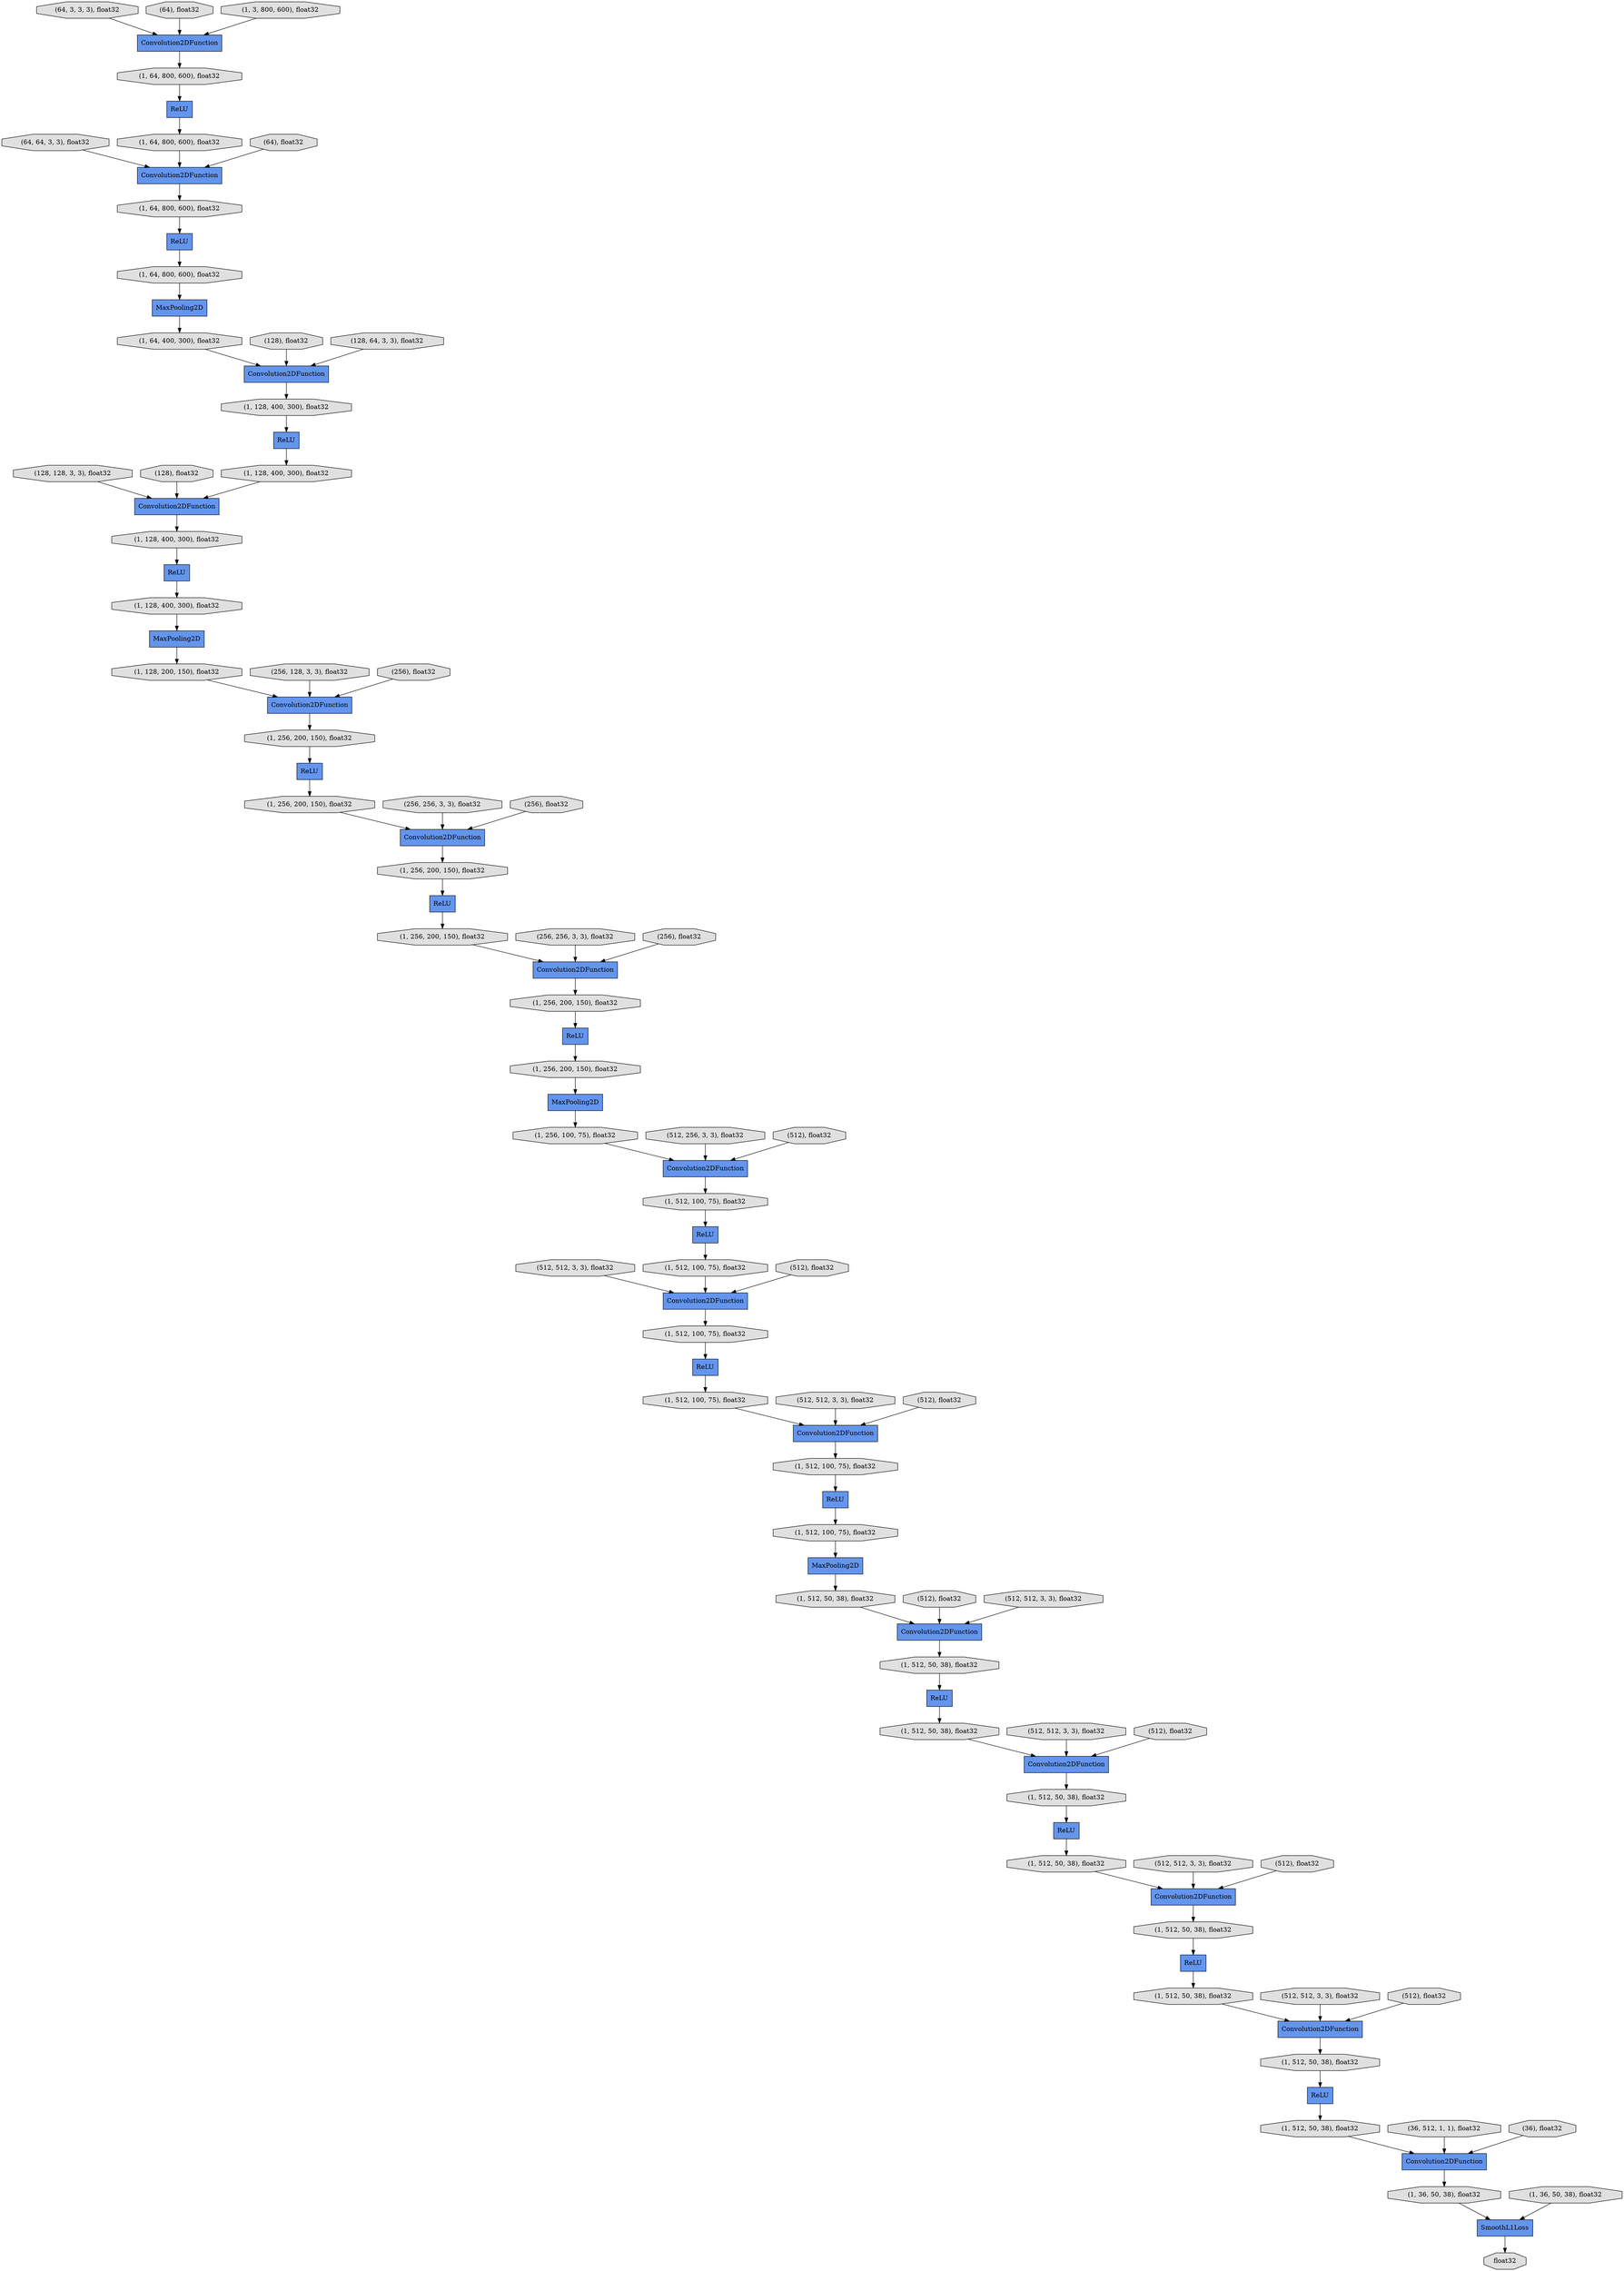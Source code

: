 digraph graphname{rankdir=TB;139751928815760 [shape="octagon",style="filled",fillcolor="#E0E0E0",label="(512, 512, 3, 3), float32"];139751840628944 [shape="octagon",style="filled",fillcolor="#E0E0E0",label="(1, 512, 50, 38), float32"];139751848434384 [shape="octagon",style="filled",fillcolor="#E0E0E0",label="(1, 64, 800, 600), float32"];139751840629008 [shape="record",style="filled",fillcolor="#6495ED",label="Convolution2DFunction"];139751848526160 [shape="record",style="filled",fillcolor="#6495ED",label="Convolution2DFunction"];139751928771984 [shape="octagon",style="filled",fillcolor="#E0E0E0",label="(64, 3, 3, 3), float32"];139751928816080 [shape="octagon",style="filled",fillcolor="#E0E0E0",label="(512, 512, 3, 3), float32"];139751840629264 [shape="record",style="filled",fillcolor="#6495ED",label="Convolution2DFunction"];139751928816208 [shape="octagon",style="filled",fillcolor="#E0E0E0",label="(512), float32"];139751928816272 [shape="record",style="filled",fillcolor="#6495ED",label="MaxPooling2D"];139751840629584 [shape="octagon",style="filled",fillcolor="#E0E0E0",label="(1, 512, 50, 38), float32"];139751840629648 [shape="octagon",style="filled",fillcolor="#E0E0E0",label="(1, 512, 50, 38), float32"];139751928816592 [shape="octagon",style="filled",fillcolor="#E0E0E0",label="(512), float32"];139751929011024 [shape="octagon",style="filled",fillcolor="#E0E0E0",label="(1, 256, 100, 75), float32"];139751840629776 [shape="record",style="filled",fillcolor="#6495ED",label="ReLU"];139751840629840 [shape="octagon",style="filled",fillcolor="#E0E0E0",label="(1, 512, 50, 38), float32"];139751928817168 [shape="record",style="filled",fillcolor="#6495ED",label="ReLU"];139751928816784 [shape="octagon",style="filled",fillcolor="#E0E0E0",label="(512, 512, 3, 3), float32"];139751928816848 [shape="record",style="filled",fillcolor="#6495ED",label="ReLU"];139751928815824 [shape="record",style="filled",fillcolor="#6495ED",label="ReLU"];139751928816912 [shape="octagon",style="filled",fillcolor="#E0E0E0",label="(512), float32"];139751840630096 [shape="octagon",style="filled",fillcolor="#E0E0E0",label="(1, 512, 50, 38), float32"];139751840630160 [shape="octagon",style="filled",fillcolor="#E0E0E0",label="(1, 512, 50, 38), float32"];139751928817104 [shape="octagon",style="filled",fillcolor="#E0E0E0",label="(512, 512, 3, 3), float32"];139751928817232 [shape="octagon",style="filled",fillcolor="#E0E0E0",label="(512), float32"];139751848527376 [shape="octagon",style="filled",fillcolor="#E0E0E0",label="(1, 512, 100, 75), float32"];139751848527440 [shape="octagon",style="filled",fillcolor="#E0E0E0",label="(1, 512, 50, 38), float32"];139751848526096 [shape="octagon",style="filled",fillcolor="#E0E0E0",label="(1, 512, 100, 75), float32"];139751848527568 [shape="record",style="filled",fillcolor="#6495ED",label="Convolution2DFunction"];139751840630544 [shape="record",style="filled",fillcolor="#6495ED",label="Convolution2DFunction"];139751928817488 [shape="octagon",style="filled",fillcolor="#E0E0E0",label="(512, 512, 3, 3), float32"];139751928817616 [shape="octagon",style="filled",fillcolor="#E0E0E0",label="(512), float32"];139751840630928 [shape="octagon",style="filled",fillcolor="#E0E0E0",label="(1, 36, 50, 38), float32"];139751928772304 [shape="octagon",style="filled",fillcolor="#E0E0E0",label="(64, 64, 3, 3), float32"];139751928818000 [shape="octagon",style="filled",fillcolor="#E0E0E0",label="(36, 512, 1, 1), float32"];139752435405200 [shape="record",style="filled",fillcolor="#6495ED",label="ReLU"];139751928818128 [shape="octagon",style="filled",fillcolor="#E0E0E0",label="(36), float32"];139751928772368 [shape="record",style="filled",fillcolor="#6495ED",label="ReLU"];139751848526352 [shape="octagon",style="filled",fillcolor="#E0E0E0",label="(1, 512, 50, 38), float32"];139751929011408 [shape="octagon",style="filled",fillcolor="#E0E0E0",label="(1, 512, 100, 75), float32"];139751928772496 [shape="record",style="filled",fillcolor="#6495ED",label="MaxPooling2D"];139751849135568 [shape="record",style="filled",fillcolor="#6495ED",label="Convolution2DFunction"];139751840629328 [shape="octagon",style="filled",fillcolor="#E0E0E0",label="(1, 512, 50, 38), float32"];139751929011472 [shape="record",style="filled",fillcolor="#6495ED",label="Convolution2DFunction"];139751848433360 [shape="record",style="filled",fillcolor="#6495ED",label="Convolution2DFunction"];139751849136080 [shape="octagon",style="filled",fillcolor="#E0E0E0",label="(1, 128, 400, 300), float32"];139751849709712 [shape="octagon",style="filled",fillcolor="#E0E0E0",label="(1, 64, 800, 600), float32"];139751929011600 [shape="octagon",style="filled",fillcolor="#E0E0E0",label="(1, 256, 200, 150), float32"];139751847866768 [shape="octagon",style="filled",fillcolor="#E0E0E0",label="(1, 36, 50, 38), float32"];139751853486800 [shape="octagon",style="filled",fillcolor="#E0E0E0",label="float32"];139751849710416 [shape="octagon",style="filled",fillcolor="#E0E0E0",label="(1, 128, 400, 300), float32"];139751848432528 [shape="octagon",style="filled",fillcolor="#E0E0E0",label="(1, 64, 800, 600), float32"];139751848432464 [shape="record",style="filled",fillcolor="#6495ED",label="Convolution2DFunction"];139751929010384 [shape="record",style="filled",fillcolor="#6495ED",label="Convolution2DFunction"];139751928816144 [shape="record",style="filled",fillcolor="#6495ED",label="ReLU"];139751928816528 [shape="record",style="filled",fillcolor="#6495ED",label="ReLU"];139751929009552 [shape="octagon",style="filled",fillcolor="#E0E0E0",label="(1, 512, 100, 75), float32"];139751848433552 [shape="octagon",style="filled",fillcolor="#E0E0E0",label="(1, 64, 800, 600), float32"];139751928772048 [shape="record",style="filled",fillcolor="#6495ED",label="ReLU"];139751928772112 [shape="octagon",style="filled",fillcolor="#E0E0E0",label="(64), float32"];139751929010448 [shape="octagon",style="filled",fillcolor="#E0E0E0",label="(1, 128, 200, 150), float32"];139751929009808 [shape="octagon",style="filled",fillcolor="#E0E0E0",label="(1, 256, 200, 150), float32"];139751929009872 [shape="octagon",style="filled",fillcolor="#E0E0E0",label="(1, 256, 200, 150), float32"];139751848433424 [shape="record",style="filled",fillcolor="#6495ED",label="Convolution2DFunction"];139751929009936 [shape="octagon",style="filled",fillcolor="#E0E0E0",label="(1, 512, 100, 75), float32"];139751928815888 [shape="octagon",style="filled",fillcolor="#E0E0E0",label="(512), float32"];139751928772432 [shape="octagon",style="filled",fillcolor="#E0E0E0",label="(64), float32"];139751849711504 [shape="octagon",style="filled",fillcolor="#E0E0E0",label="(1, 64, 400, 300), float32"];139751929010128 [shape="octagon",style="filled",fillcolor="#E0E0E0",label="(1, 256, 200, 150), float32"];139751929010256 [shape="record",style="filled",fillcolor="#6495ED",label="Convolution2DFunction"];139751929010320 [shape="record",style="filled",fillcolor="#6495ED",label="Convolution2DFunction"];139751928772816 [shape="octagon",style="filled",fillcolor="#E0E0E0",label="(128), float32"];139753167517968 [shape="octagon",style="filled",fillcolor="#E0E0E0",label="(128, 64, 3, 3), float32"];139751928773008 [shape="octagon",style="filled",fillcolor="#E0E0E0",label="(128, 128, 3, 3), float32"];139751928773072 [shape="record",style="filled",fillcolor="#6495ED",label="ReLU"];139751928773136 [shape="octagon",style="filled",fillcolor="#E0E0E0",label="(128), float32"];139751849712208 [shape="octagon",style="filled",fillcolor="#E0E0E0",label="(1, 128, 400, 300), float32"];139751847870224 [shape="record",style="filled",fillcolor="#6495ED",label="SmoothL1Loss"];139751929010832 [shape="octagon",style="filled",fillcolor="#E0E0E0",label="(1, 256, 200, 150), float32"];139751928816464 [shape="octagon",style="filled",fillcolor="#E0E0E0",label="(512, 512, 3, 3), float32"];139751928773392 [shape="octagon",style="filled",fillcolor="#E0E0E0",label="(256, 128, 3, 3), float32"];139751928773456 [shape="record",style="filled",fillcolor="#6495ED",label="ReLU"];139751928773520 [shape="octagon",style="filled",fillcolor="#E0E0E0",label="(256), float32"];139751848435536 [shape="octagon",style="filled",fillcolor="#E0E0E0",label="(1, 3, 800, 600), float32"];139751849712656 [shape="record",style="filled",fillcolor="#6495ED",label="Convolution2DFunction"];139751928773712 [shape="octagon",style="filled",fillcolor="#E0E0E0",label="(256, 256, 3, 3), float32"];139751928773776 [shape="record",style="filled",fillcolor="#6495ED",label="ReLU"];139751928773840 [shape="octagon",style="filled",fillcolor="#E0E0E0",label="(256), float32"];139751849712912 [shape="octagon",style="filled",fillcolor="#E0E0E0",label="(1, 128, 400, 300), float32"];139751929011536 [shape="octagon",style="filled",fillcolor="#E0E0E0",label="(1, 256, 200, 150), float32"];139751928774032 [shape="octagon",style="filled",fillcolor="#E0E0E0",label="(256, 256, 3, 3), float32"];139751928774096 [shape="record",style="filled",fillcolor="#6495ED",label="ReLU"];139751928773200 [shape="record",style="filled",fillcolor="#6495ED",label="MaxPooling2D"];139751928774160 [shape="octagon",style="filled",fillcolor="#E0E0E0",label="(256), float32"];139751928774224 [shape="record",style="filled",fillcolor="#6495ED",label="MaxPooling2D"];139751848527120 [shape="octagon",style="filled",fillcolor="#E0E0E0",label="(1, 512, 100, 75), float32"];139751928774416 [shape="octagon",style="filled",fillcolor="#E0E0E0",label="(512, 256, 3, 3), float32"];139751928774480 [shape="record",style="filled",fillcolor="#6495ED",label="ReLU"];139751928774544 [shape="octagon",style="filled",fillcolor="#E0E0E0",label="(512), float32"];139751849710928 [shape="record",style="filled",fillcolor="#6495ED",label="Convolution2DFunction"];139751928773072 -> 139751849136080;139751928772112 -> 139751848433360;139751928815824 -> 139751848526096;139751928816912 -> 139751840629008;139751928818000 -> 139751840630544;139751840629648 -> 139751848432464;139751848526096 -> 139751848527568;139751928817168 -> 139751840629648;139751848527440 -> 139751928816528;139751928774096 -> 139751929010832;139751928816080 -> 139751848527568;139751840629264 -> 139751840630096;139751849135568 -> 139751929011536;139751849712656 -> 139751849712912;139751848527376 -> 139751928816144;139751928772816 -> 139751849710928;139751929011536 -> 139751928773456;139751848527568 -> 139751848527376;139751849710928 -> 139751849710416;139751840628944 -> 139751840629008;139751929010256 -> 139751929009552;139751928815760 -> 139751929010256;139751848432464 -> 139751840629840;139751848527120 -> 139751928816272;139751928772368 -> 139751849709712;139751928816208 -> 139751848527568;139751928816528 -> 139751840628944;139751848434384 -> 139751928772048;139751840630160 -> 139751840630544;139751929010384 -> 139751929009936;139751929009552 -> 139751928815824;139751928774160 -> 139751929010320;139751840630096 -> 139751928817168;139751928774416 -> 139751929010384;139751928774480 -> 139751929011408;139751928815888 -> 139751929010256;139751848433360 -> 139751848434384;139751849712912 -> 139751928773072;139751849711504 -> 139751849710928;139751847870224 -> 139751853486800;139751840629776 -> 139751840630160;139751928818128 -> 139751840630544;139751840629008 -> 139751840629584;139751928773392 -> 139751849135568;139751928816592 -> 139751848526160;139751928772432 -> 139751848433424;139751849136080 -> 139751928773200;139751849710416 -> 139752435405200;139751928816272 -> 139751848526352;139751929009808 -> 139751928773776;139751928817104 -> 139751840629264;139751848433424 -> 139751848432528;139751928773136 -> 139751849712656;139751929010128 -> 139751928774096;139751928772048 -> 139751848433552;139751929011600 -> 139751929010320;139751928817488 -> 139751848432464;139751929010448 -> 139751849135568;139751928816848 -> 139751840629328;139751928772496 -> 139751849711504;139751928771984 -> 139751848433360;139751928774224 -> 139751929011024;139751840629328 -> 139751840629264;139751928772304 -> 139751848433424;139752435405200 -> 139751849712208;139751928774032 -> 139751929010320;139751929010320 -> 139751929010128;139751929009936 -> 139751928774480;139751928773200 -> 139751929010448;139751849712208 -> 139751849712656;139751849709712 -> 139751928772496;139751848526160 -> 139751848527440;139751847866768 -> 139751847870224;139751929009872 -> 139751929011472;139751840630928 -> 139751847870224;139751928817232 -> 139751840629264;139751840629840 -> 139751840629776;139751928773776 -> 139751929011600;139751929011472 -> 139751929009808;139751848526352 -> 139751848526160;139751928816464 -> 139751848526160;139751929011408 -> 139751929010256;139751848435536 -> 139751848433360;139753167517968 -> 139751849710928;139751929010832 -> 139751928774224;139751929011024 -> 139751929010384;139751840630544 -> 139751840630928;139751928773520 -> 139751849135568;139751928773712 -> 139751929011472;139751928817616 -> 139751848432464;139751928774544 -> 139751929010384;139751928773008 -> 139751849712656;139751928773456 -> 139751929009872;139751848433552 -> 139751848433424;139751848432528 -> 139751928772368;139751928773840 -> 139751929011472;139751928816144 -> 139751848527120;139751928816784 -> 139751840629008;139751840629584 -> 139751928816848;}